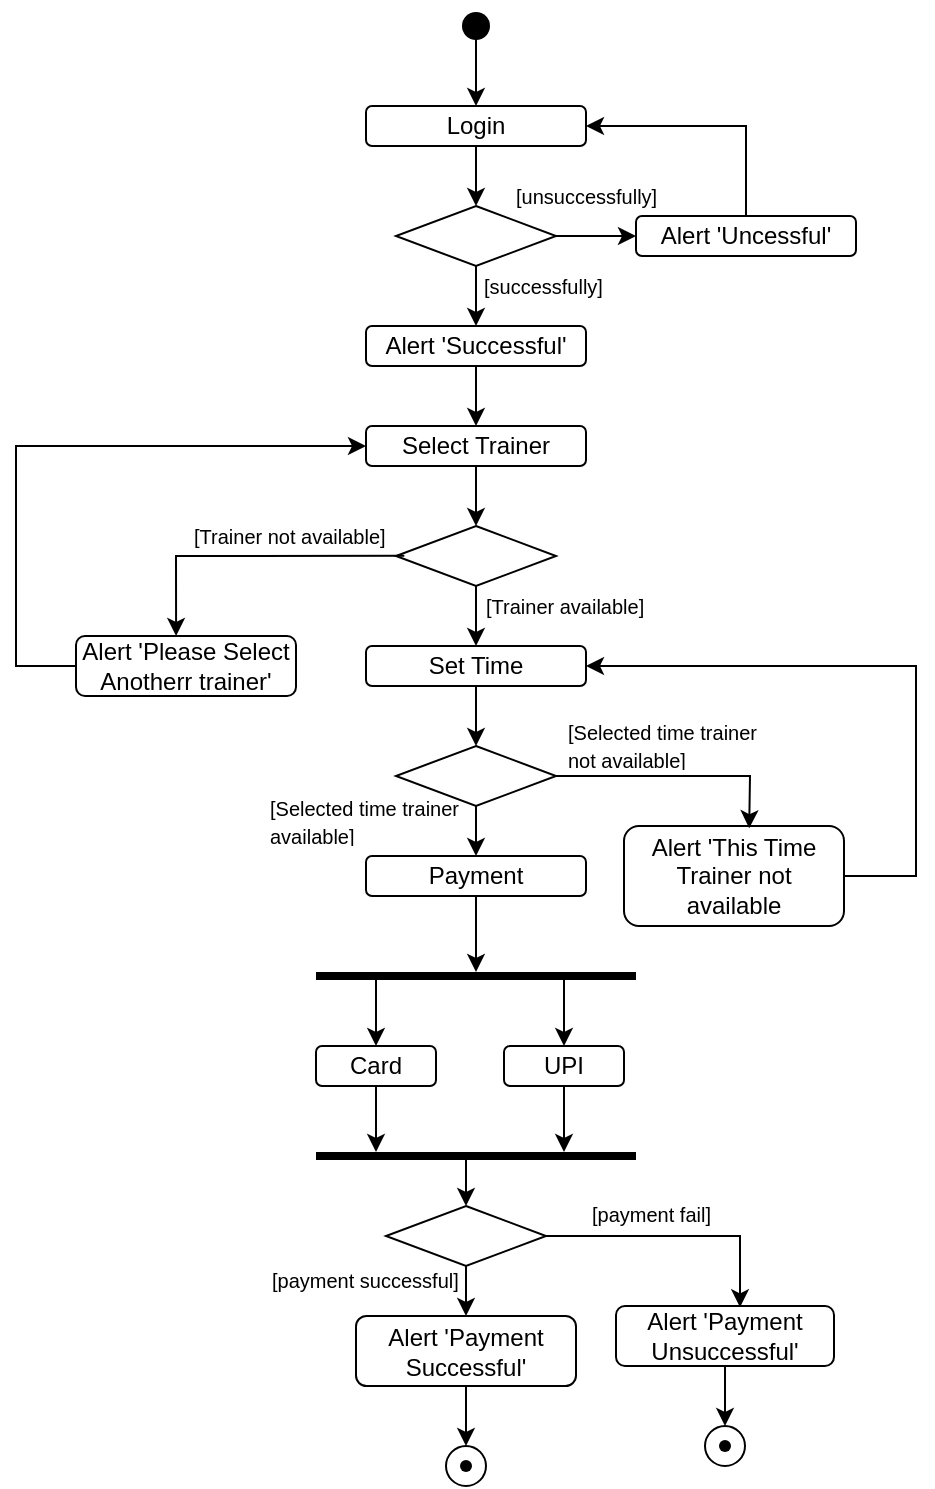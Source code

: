 <mxfile version="25.0.3">
  <diagram name="Page-1" id="zHkG0bOet_GoR9z3jJhl">
    <mxGraphModel dx="1290" dy="557" grid="1" gridSize="10" guides="1" tooltips="1" connect="1" arrows="1" fold="1" page="1" pageScale="1" pageWidth="827" pageHeight="1169" math="0" shadow="0">
      <root>
        <mxCell id="0" />
        <mxCell id="1" parent="0" />
        <mxCell id="WswgqkCGEf2As4siVojp-1" value="" style="shape=waypoint;sketch=0;fillStyle=solid;size=6;pointerEvents=1;points=[];fillColor=none;resizable=0;rotatable=0;perimeter=centerPerimeter;snapToPoint=1;strokeWidth=5;" parent="1" vertex="1">
          <mxGeometry x="330" y="30" width="20" height="20" as="geometry" />
        </mxCell>
        <mxCell id="WswgqkCGEf2As4siVojp-2" value="" style="rhombus;whiteSpace=wrap;html=1;" parent="1" vertex="1">
          <mxGeometry x="300" y="130" width="80" height="30" as="geometry" />
        </mxCell>
        <mxCell id="WswgqkCGEf2As4siVojp-3" value="Login" style="rounded=1;whiteSpace=wrap;html=1;" parent="1" vertex="1">
          <mxGeometry x="285" y="80" width="110" height="20" as="geometry" />
        </mxCell>
        <mxCell id="WswgqkCGEf2As4siVojp-4" value="" style="endArrow=classic;html=1;rounded=0;exitX=0.462;exitY=1.107;exitDx=0;exitDy=0;exitPerimeter=0;entryX=0.5;entryY=0;entryDx=0;entryDy=0;" parent="1" source="WswgqkCGEf2As4siVojp-1" target="WswgqkCGEf2As4siVojp-3" edge="1">
          <mxGeometry width="50" height="50" relative="1" as="geometry">
            <mxPoint x="270" y="110" as="sourcePoint" />
            <mxPoint x="320" y="60" as="targetPoint" />
            <Array as="points" />
          </mxGeometry>
        </mxCell>
        <mxCell id="WswgqkCGEf2As4siVojp-5" value="" style="edgeStyle=none;orthogonalLoop=1;jettySize=auto;html=1;rounded=0;exitX=0.5;exitY=1;exitDx=0;exitDy=0;entryX=0.5;entryY=0;entryDx=0;entryDy=0;" parent="1" source="WswgqkCGEf2As4siVojp-3" target="WswgqkCGEf2As4siVojp-2" edge="1">
          <mxGeometry width="100" relative="1" as="geometry">
            <mxPoint x="290" y="110" as="sourcePoint" />
            <mxPoint x="390" y="110" as="targetPoint" />
            <Array as="points" />
          </mxGeometry>
        </mxCell>
        <mxCell id="WswgqkCGEf2As4siVojp-6" value="Alert &#39;Uncessful&#39;" style="rounded=1;whiteSpace=wrap;html=1;" parent="1" vertex="1">
          <mxGeometry x="420" y="135" width="110" height="20" as="geometry" />
        </mxCell>
        <mxCell id="WswgqkCGEf2As4siVojp-7" value="" style="edgeStyle=none;orthogonalLoop=1;jettySize=auto;html=1;rounded=0;exitX=1;exitY=0.5;exitDx=0;exitDy=0;entryX=0;entryY=0.5;entryDx=0;entryDy=0;" parent="1" source="WswgqkCGEf2As4siVojp-2" target="WswgqkCGEf2As4siVojp-6" edge="1">
          <mxGeometry width="100" relative="1" as="geometry">
            <mxPoint x="360" y="150" as="sourcePoint" />
            <mxPoint x="460" y="150" as="targetPoint" />
            <Array as="points" />
          </mxGeometry>
        </mxCell>
        <mxCell id="WswgqkCGEf2As4siVojp-8" value="" style="edgeStyle=none;orthogonalLoop=1;jettySize=auto;html=1;rounded=0;entryX=1;entryY=0.5;entryDx=0;entryDy=0;exitX=0.5;exitY=0;exitDx=0;exitDy=0;" parent="1" source="WswgqkCGEf2As4siVojp-6" target="WswgqkCGEf2As4siVojp-3" edge="1">
          <mxGeometry width="100" relative="1" as="geometry">
            <mxPoint x="440" y="110" as="sourcePoint" />
            <mxPoint x="540" y="110" as="targetPoint" />
            <Array as="points">
              <mxPoint x="475" y="90" />
            </Array>
          </mxGeometry>
        </mxCell>
        <mxCell id="WswgqkCGEf2As4siVojp-9" value="Alert &#39;Successful&#39;" style="rounded=1;whiteSpace=wrap;html=1;" parent="1" vertex="1">
          <mxGeometry x="285" y="190" width="110" height="20" as="geometry" />
        </mxCell>
        <mxCell id="WswgqkCGEf2As4siVojp-10" value="Select Trainer" style="rounded=1;whiteSpace=wrap;html=1;" parent="1" vertex="1">
          <mxGeometry x="285" y="240" width="110" height="20" as="geometry" />
        </mxCell>
        <mxCell id="WswgqkCGEf2As4siVojp-12" value="Set Time" style="rounded=1;whiteSpace=wrap;html=1;" parent="1" vertex="1">
          <mxGeometry x="285" y="350" width="110" height="20" as="geometry" />
        </mxCell>
        <mxCell id="WswgqkCGEf2As4siVojp-13" value="Alert &#39;Please Select Anotherr trainer&#39;" style="rounded=1;whiteSpace=wrap;html=1;" parent="1" vertex="1">
          <mxGeometry x="140" y="345" width="110" height="30" as="geometry" />
        </mxCell>
        <mxCell id="WswgqkCGEf2As4siVojp-15" value="" style="rhombus;whiteSpace=wrap;html=1;" parent="1" vertex="1">
          <mxGeometry x="300" y="290" width="80" height="30" as="geometry" />
        </mxCell>
        <mxCell id="WswgqkCGEf2As4siVojp-16" value="" style="endArrow=classic;html=1;rounded=0;exitX=0.5;exitY=1;exitDx=0;exitDy=0;entryX=0.5;entryY=0;entryDx=0;entryDy=0;" parent="1" source="WswgqkCGEf2As4siVojp-2" target="WswgqkCGEf2As4siVojp-9" edge="1">
          <mxGeometry width="50" height="50" relative="1" as="geometry">
            <mxPoint x="240" y="250" as="sourcePoint" />
            <mxPoint x="290" y="200" as="targetPoint" />
          </mxGeometry>
        </mxCell>
        <mxCell id="WswgqkCGEf2As4siVojp-17" value="" style="endArrow=classic;html=1;rounded=0;exitX=0.5;exitY=1;exitDx=0;exitDy=0;entryX=0.5;entryY=0;entryDx=0;entryDy=0;" parent="1" source="WswgqkCGEf2As4siVojp-9" target="WswgqkCGEf2As4siVojp-10" edge="1">
          <mxGeometry width="50" height="50" relative="1" as="geometry">
            <mxPoint x="190" y="280" as="sourcePoint" />
            <mxPoint x="240" y="230" as="targetPoint" />
          </mxGeometry>
        </mxCell>
        <mxCell id="WswgqkCGEf2As4siVojp-18" value="" style="endArrow=classic;html=1;rounded=0;exitX=0.5;exitY=1;exitDx=0;exitDy=0;entryX=0.5;entryY=0;entryDx=0;entryDy=0;" parent="1" source="WswgqkCGEf2As4siVojp-10" edge="1">
          <mxGeometry width="50" height="50" relative="1" as="geometry">
            <mxPoint x="340" y="300" as="sourcePoint" />
            <mxPoint x="340.0" y="290" as="targetPoint" />
          </mxGeometry>
        </mxCell>
        <mxCell id="WswgqkCGEf2As4siVojp-20" value="" style="endArrow=classic;html=1;rounded=0;exitX=0.5;exitY=1;exitDx=0;exitDy=0;entryX=0.5;entryY=0;entryDx=0;entryDy=0;" parent="1" source="WswgqkCGEf2As4siVojp-15" target="WswgqkCGEf2As4siVojp-12" edge="1">
          <mxGeometry width="50" height="50" relative="1" as="geometry">
            <mxPoint x="190" y="510" as="sourcePoint" />
            <mxPoint x="240" y="460" as="targetPoint" />
          </mxGeometry>
        </mxCell>
        <mxCell id="WswgqkCGEf2As4siVojp-22" value="" style="endArrow=classic;html=1;rounded=0;entryX=0.455;entryY=0;entryDx=0;entryDy=0;entryPerimeter=0;exitX=0.052;exitY=0.495;exitDx=0;exitDy=0;exitPerimeter=0;" parent="1" source="WswgqkCGEf2As4siVojp-15" target="WswgqkCGEf2As4siVojp-13" edge="1">
          <mxGeometry width="50" height="50" relative="1" as="geometry">
            <mxPoint x="290" y="360" as="sourcePoint" />
            <mxPoint x="310" y="400" as="targetPoint" />
            <Array as="points">
              <mxPoint x="190" y="305" />
            </Array>
          </mxGeometry>
        </mxCell>
        <mxCell id="WswgqkCGEf2As4siVojp-23" value="" style="ellipse;whiteSpace=wrap;html=1;aspect=fixed;" parent="1" vertex="1">
          <mxGeometry x="325" y="750" width="20" height="20" as="geometry" />
        </mxCell>
        <mxCell id="WswgqkCGEf2As4siVojp-24" value="" style="shape=waypoint;sketch=0;fillStyle=solid;size=6;pointerEvents=1;points=[];fillColor=none;resizable=0;rotatable=0;perimeter=centerPerimeter;snapToPoint=1;" parent="1" vertex="1">
          <mxGeometry x="325" y="750" width="20" height="20" as="geometry" />
        </mxCell>
        <mxCell id="WswgqkCGEf2As4siVojp-27" value="" style="endArrow=classic;html=1;rounded=0;exitX=0.5;exitY=1;exitDx=0;exitDy=0;entryX=0.5;entryY=0;entryDx=0;entryDy=0;" parent="1" source="WswgqkCGEf2As4siVojp-64" target="WswgqkCGEf2As4siVojp-23" edge="1">
          <mxGeometry width="50" height="50" relative="1" as="geometry">
            <mxPoint x="335" y="730" as="sourcePoint" />
            <mxPoint x="300" y="730" as="targetPoint" />
          </mxGeometry>
        </mxCell>
        <mxCell id="WswgqkCGEf2As4siVojp-29" value="" style="endArrow=classic;html=1;rounded=0;exitX=0;exitY=0.5;exitDx=0;exitDy=0;entryX=0;entryY=0.5;entryDx=0;entryDy=0;" parent="1" source="WswgqkCGEf2As4siVojp-13" target="WswgqkCGEf2As4siVojp-10" edge="1">
          <mxGeometry width="50" height="50" relative="1" as="geometry">
            <mxPoint x="180" y="410" as="sourcePoint" />
            <mxPoint x="230" y="360" as="targetPoint" />
            <Array as="points">
              <mxPoint x="110" y="360" />
              <mxPoint x="110" y="250" />
            </Array>
          </mxGeometry>
        </mxCell>
        <mxCell id="WswgqkCGEf2As4siVojp-30" value="" style="rhombus;whiteSpace=wrap;html=1;" parent="1" vertex="1">
          <mxGeometry x="300" y="400" width="80" height="30" as="geometry" />
        </mxCell>
        <mxCell id="WswgqkCGEf2As4siVojp-31" value="" style="endArrow=classic;html=1;rounded=0;exitX=0.5;exitY=1;exitDx=0;exitDy=0;entryX=0.5;entryY=0;entryDx=0;entryDy=0;" parent="1" source="WswgqkCGEf2As4siVojp-12" target="WswgqkCGEf2As4siVojp-30" edge="1">
          <mxGeometry width="50" height="50" relative="1" as="geometry">
            <mxPoint x="60" y="570" as="sourcePoint" />
            <mxPoint x="110" y="520" as="targetPoint" />
          </mxGeometry>
        </mxCell>
        <mxCell id="WswgqkCGEf2As4siVojp-33" value="Alert &#39;This Time Trainer not available" style="rounded=1;whiteSpace=wrap;html=1;" parent="1" vertex="1">
          <mxGeometry x="414" y="440" width="110" height="50" as="geometry" />
        </mxCell>
        <mxCell id="WswgqkCGEf2As4siVojp-34" value="" style="endArrow=classic;html=1;rounded=0;exitX=1;exitY=0.5;exitDx=0;exitDy=0;entryX=0.569;entryY=0.022;entryDx=0;entryDy=0;entryPerimeter=0;" parent="1" source="WswgqkCGEf2As4siVojp-30" target="WswgqkCGEf2As4siVojp-33" edge="1">
          <mxGeometry width="50" height="50" relative="1" as="geometry">
            <mxPoint x="350" y="510" as="sourcePoint" />
            <mxPoint x="400" y="460" as="targetPoint" />
            <Array as="points">
              <mxPoint x="477" y="415" />
            </Array>
          </mxGeometry>
        </mxCell>
        <mxCell id="WswgqkCGEf2As4siVojp-35" value="Payment" style="rounded=1;whiteSpace=wrap;html=1;" parent="1" vertex="1">
          <mxGeometry x="285" y="455" width="110" height="20" as="geometry" />
        </mxCell>
        <mxCell id="WswgqkCGEf2As4siVojp-36" value="" style="endArrow=classic;html=1;rounded=0;exitX=0.5;exitY=1;exitDx=0;exitDy=0;entryX=0.5;entryY=0;entryDx=0;entryDy=0;" parent="1" source="WswgqkCGEf2As4siVojp-30" target="WswgqkCGEf2As4siVojp-35" edge="1">
          <mxGeometry width="50" height="50" relative="1" as="geometry">
            <mxPoint x="180" y="630" as="sourcePoint" />
            <mxPoint x="230" y="580" as="targetPoint" />
          </mxGeometry>
        </mxCell>
        <mxCell id="WswgqkCGEf2As4siVojp-44" value="Card" style="rounded=1;whiteSpace=wrap;html=1;" parent="1" vertex="1">
          <mxGeometry x="260" y="550" width="60" height="20" as="geometry" />
        </mxCell>
        <mxCell id="WswgqkCGEf2As4siVojp-45" value="UPI" style="rounded=1;whiteSpace=wrap;html=1;" parent="1" vertex="1">
          <mxGeometry x="354" y="550" width="60" height="20" as="geometry" />
        </mxCell>
        <mxCell id="WswgqkCGEf2As4siVojp-46" value="" style="endArrow=classic;html=1;rounded=0;entryX=0.5;entryY=0;entryDx=0;entryDy=0;" parent="1" source="WswgqkCGEf2As4siVojp-50" target="WswgqkCGEf2As4siVojp-44" edge="1">
          <mxGeometry width="50" height="50" relative="1" as="geometry">
            <mxPoint x="340" y="530" as="sourcePoint" />
            <mxPoint x="220" y="540" as="targetPoint" />
          </mxGeometry>
        </mxCell>
        <mxCell id="WswgqkCGEf2As4siVojp-47" value="" style="endArrow=classic;html=1;rounded=0;entryX=0.5;entryY=0;entryDx=0;entryDy=0;" parent="1" source="WswgqkCGEf2As4siVojp-50" target="WswgqkCGEf2As4siVojp-45" edge="1">
          <mxGeometry width="50" height="50" relative="1" as="geometry">
            <mxPoint x="384" y="520" as="sourcePoint" />
            <mxPoint x="510" y="560" as="targetPoint" />
          </mxGeometry>
        </mxCell>
        <mxCell id="WswgqkCGEf2As4siVojp-48" value="" style="endArrow=classic;html=1;rounded=0;exitX=0.5;exitY=1;exitDx=0;exitDy=0;" parent="1" source="WswgqkCGEf2As4siVojp-44" target="WswgqkCGEf2As4siVojp-53" edge="1">
          <mxGeometry width="50" height="50" relative="1" as="geometry">
            <mxPoint x="150" y="650" as="sourcePoint" />
            <mxPoint x="290" y="600" as="targetPoint" />
          </mxGeometry>
        </mxCell>
        <mxCell id="WswgqkCGEf2As4siVojp-49" value="" style="endArrow=classic;html=1;rounded=0;exitX=0.5;exitY=1;exitDx=0;exitDy=0;" parent="1" source="WswgqkCGEf2As4siVojp-45" target="WswgqkCGEf2As4siVojp-53" edge="1">
          <mxGeometry width="50" height="50" relative="1" as="geometry">
            <mxPoint x="510" y="670" as="sourcePoint" />
            <mxPoint x="384" y="600" as="targetPoint" />
          </mxGeometry>
        </mxCell>
        <mxCell id="WswgqkCGEf2As4siVojp-51" value="" style="endArrow=classic;html=1;rounded=0;exitX=0.5;exitY=1;exitDx=0;exitDy=0;" parent="1" source="WswgqkCGEf2As4siVojp-35" target="WswgqkCGEf2As4siVojp-50" edge="1">
          <mxGeometry width="50" height="50" relative="1" as="geometry">
            <mxPoint x="340" y="475" as="sourcePoint" />
            <mxPoint x="340" y="520" as="targetPoint" />
          </mxGeometry>
        </mxCell>
        <mxCell id="WswgqkCGEf2As4siVojp-50" value="" style="line;strokeWidth=4;html=1;perimeter=backbonePerimeter;points=[];outlineConnect=0;" parent="1" vertex="1">
          <mxGeometry x="260" y="510" width="160" height="10" as="geometry" />
        </mxCell>
        <mxCell id="WswgqkCGEf2As4siVojp-53" value="" style="line;strokeWidth=4;html=1;perimeter=backbonePerimeter;points=[];outlineConnect=0;" parent="1" vertex="1">
          <mxGeometry x="260" y="600" width="160" height="10" as="geometry" />
        </mxCell>
        <mxCell id="WswgqkCGEf2As4siVojp-61" value="" style="rhombus;whiteSpace=wrap;html=1;" parent="1" vertex="1">
          <mxGeometry x="295" y="630" width="80" height="30" as="geometry" />
        </mxCell>
        <mxCell id="WswgqkCGEf2As4siVojp-62" value="Alert &#39;Payment Unsuccessful&#39;" style="rounded=1;whiteSpace=wrap;html=1;" parent="1" vertex="1">
          <mxGeometry x="410" y="680" width="109" height="30" as="geometry" />
        </mxCell>
        <mxCell id="WswgqkCGEf2As4siVojp-63" value="" style="endArrow=classic;html=1;rounded=0;exitX=1;exitY=0.5;exitDx=0;exitDy=0;entryX=0.569;entryY=0.022;entryDx=0;entryDy=0;entryPerimeter=0;" parent="1" source="WswgqkCGEf2As4siVojp-61" target="WswgqkCGEf2As4siVojp-62" edge="1">
          <mxGeometry width="50" height="50" relative="1" as="geometry">
            <mxPoint x="345" y="740" as="sourcePoint" />
            <mxPoint x="395" y="690" as="targetPoint" />
            <Array as="points">
              <mxPoint x="472" y="645" />
            </Array>
          </mxGeometry>
        </mxCell>
        <mxCell id="WswgqkCGEf2As4siVojp-64" value="Alert &#39;Payment Successful&#39;" style="rounded=1;whiteSpace=wrap;html=1;" parent="1" vertex="1">
          <mxGeometry x="280" y="685" width="110" height="35" as="geometry" />
        </mxCell>
        <mxCell id="WswgqkCGEf2As4siVojp-65" value="" style="endArrow=classic;html=1;rounded=0;exitX=0.5;exitY=1;exitDx=0;exitDy=0;entryX=0.5;entryY=0;entryDx=0;entryDy=0;" parent="1" source="WswgqkCGEf2As4siVojp-61" target="WswgqkCGEf2As4siVojp-64" edge="1">
          <mxGeometry width="50" height="50" relative="1" as="geometry">
            <mxPoint x="175" y="860" as="sourcePoint" />
            <mxPoint x="225" y="810" as="targetPoint" />
          </mxGeometry>
        </mxCell>
        <mxCell id="WswgqkCGEf2As4siVojp-66" value="" style="endArrow=classic;html=1;rounded=0;entryX=0.5;entryY=0;entryDx=0;entryDy=0;" parent="1" source="WswgqkCGEf2As4siVojp-53" target="WswgqkCGEf2As4siVojp-61" edge="1">
          <mxGeometry width="50" height="50" relative="1" as="geometry">
            <mxPoint x="310" y="760" as="sourcePoint" />
            <mxPoint x="260" y="660" as="targetPoint" />
          </mxGeometry>
        </mxCell>
        <mxCell id="WswgqkCGEf2As4siVojp-70" value="" style="ellipse;whiteSpace=wrap;html=1;aspect=fixed;" parent="1" vertex="1">
          <mxGeometry x="454.5" y="740" width="20" height="20" as="geometry" />
        </mxCell>
        <mxCell id="WswgqkCGEf2As4siVojp-71" value="" style="shape=waypoint;sketch=0;fillStyle=solid;size=6;pointerEvents=1;points=[];fillColor=none;resizable=0;rotatable=0;perimeter=centerPerimeter;snapToPoint=1;" parent="1" vertex="1">
          <mxGeometry x="454.5" y="740" width="20" height="20" as="geometry" />
        </mxCell>
        <mxCell id="WswgqkCGEf2As4siVojp-72" value="" style="endArrow=classic;html=1;rounded=0;exitX=0.5;exitY=1;exitDx=0;exitDy=0;entryX=0.5;entryY=0;entryDx=0;entryDy=0;" parent="1" source="WswgqkCGEf2As4siVojp-62" target="WswgqkCGEf2As4siVojp-70" edge="1">
          <mxGeometry width="50" height="50" relative="1" as="geometry">
            <mxPoint x="390" y="750" as="sourcePoint" />
            <mxPoint x="400.5" y="830" as="targetPoint" />
          </mxGeometry>
        </mxCell>
        <mxCell id="WswgqkCGEf2As4siVojp-73" value="" style="endArrow=classic;html=1;rounded=0;exitX=1;exitY=0.5;exitDx=0;exitDy=0;entryX=1;entryY=0.5;entryDx=0;entryDy=0;" parent="1" source="WswgqkCGEf2As4siVojp-33" target="WswgqkCGEf2As4siVojp-12" edge="1">
          <mxGeometry width="50" height="50" relative="1" as="geometry">
            <mxPoint x="500" y="450" as="sourcePoint" />
            <mxPoint x="550" y="400" as="targetPoint" />
            <Array as="points">
              <mxPoint x="560" y="465" />
              <mxPoint x="560" y="360" />
            </Array>
          </mxGeometry>
        </mxCell>
        <mxCell id="wHFHik5L9yKE6cFd8equ-2" value="&lt;font style=&quot;font-size: 10px;&quot;&gt;[successfully]&lt;/font&gt;" style="text;strokeColor=none;fillColor=none;align=left;verticalAlign=middle;spacingLeft=4;spacingRight=4;overflow=hidden;points=[[0,0.5],[1,0.5]];portConstraint=eastwest;rotatable=0;whiteSpace=wrap;html=1;" vertex="1" parent="1">
          <mxGeometry x="338" y="155" width="80" height="30" as="geometry" />
        </mxCell>
        <mxCell id="wHFHik5L9yKE6cFd8equ-3" value="&lt;font style=&quot;font-size: 10px;&quot;&gt;[unsuccessfully]&lt;/font&gt;" style="text;strokeColor=none;fillColor=none;align=left;verticalAlign=middle;spacingLeft=4;spacingRight=4;overflow=hidden;points=[[0,0.5],[1,0.5]];portConstraint=eastwest;rotatable=0;whiteSpace=wrap;html=1;" vertex="1" parent="1">
          <mxGeometry x="354" y="110" width="80" height="30" as="geometry" />
        </mxCell>
        <mxCell id="wHFHik5L9yKE6cFd8equ-4" value="&lt;font style=&quot;font-size: 10px;&quot;&gt;[Trainer not available]&lt;/font&gt;" style="text;strokeColor=none;fillColor=none;align=left;verticalAlign=middle;spacingLeft=4;spacingRight=4;overflow=hidden;points=[[0,0.5],[1,0.5]];portConstraint=eastwest;rotatable=0;whiteSpace=wrap;html=1;" vertex="1" parent="1">
          <mxGeometry x="193" y="280" width="110" height="30" as="geometry" />
        </mxCell>
        <mxCell id="wHFHik5L9yKE6cFd8equ-6" value="&lt;font style=&quot;font-size: 10px;&quot;&gt;[Trainer available]&lt;/font&gt;" style="text;strokeColor=none;fillColor=none;align=left;verticalAlign=middle;spacingLeft=4;spacingRight=4;overflow=hidden;points=[[0,0.5],[1,0.5]];portConstraint=eastwest;rotatable=0;whiteSpace=wrap;html=1;" vertex="1" parent="1">
          <mxGeometry x="339" y="315" width="110" height="30" as="geometry" />
        </mxCell>
        <mxCell id="wHFHik5L9yKE6cFd8equ-7" value="&lt;font style=&quot;font-size: 10px;&quot;&gt;[Selected time trainer not available]&lt;/font&gt;" style="text;strokeColor=none;fillColor=none;align=left;verticalAlign=middle;spacingLeft=4;spacingRight=4;overflow=hidden;points=[[0,0.5],[1,0.5]];portConstraint=eastwest;rotatable=0;whiteSpace=wrap;html=1;" vertex="1" parent="1">
          <mxGeometry x="380" y="383" width="110" height="30" as="geometry" />
        </mxCell>
        <mxCell id="wHFHik5L9yKE6cFd8equ-8" value="&lt;font style=&quot;font-size: 10px;&quot;&gt;[Selected time trainer available]&lt;/font&gt;" style="text;strokeColor=none;fillColor=none;align=left;verticalAlign=middle;spacingLeft=4;spacingRight=4;overflow=hidden;points=[[0,0.5],[1,0.5]];portConstraint=eastwest;rotatable=0;whiteSpace=wrap;html=1;" vertex="1" parent="1">
          <mxGeometry x="231" y="421" width="110" height="30" as="geometry" />
        </mxCell>
        <mxCell id="wHFHik5L9yKE6cFd8equ-9" value="&lt;font style=&quot;font-size: 10px;&quot;&gt;[payment fail]&lt;/font&gt;" style="text;strokeColor=none;fillColor=none;align=left;verticalAlign=middle;spacingLeft=4;spacingRight=4;overflow=hidden;points=[[0,0.5],[1,0.5]];portConstraint=eastwest;rotatable=0;whiteSpace=wrap;html=1;" vertex="1" parent="1">
          <mxGeometry x="392" y="619" width="110" height="30" as="geometry" />
        </mxCell>
        <mxCell id="wHFHik5L9yKE6cFd8equ-11" value="&lt;font style=&quot;font-size: 10px;&quot;&gt;[payment successful]&lt;/font&gt;" style="text;strokeColor=none;fillColor=none;align=left;verticalAlign=middle;spacingLeft=4;spacingRight=4;overflow=hidden;points=[[0,0.5],[1,0.5]];portConstraint=eastwest;rotatable=0;whiteSpace=wrap;html=1;" vertex="1" parent="1">
          <mxGeometry x="232" y="652" width="110" height="30" as="geometry" />
        </mxCell>
      </root>
    </mxGraphModel>
  </diagram>
</mxfile>
